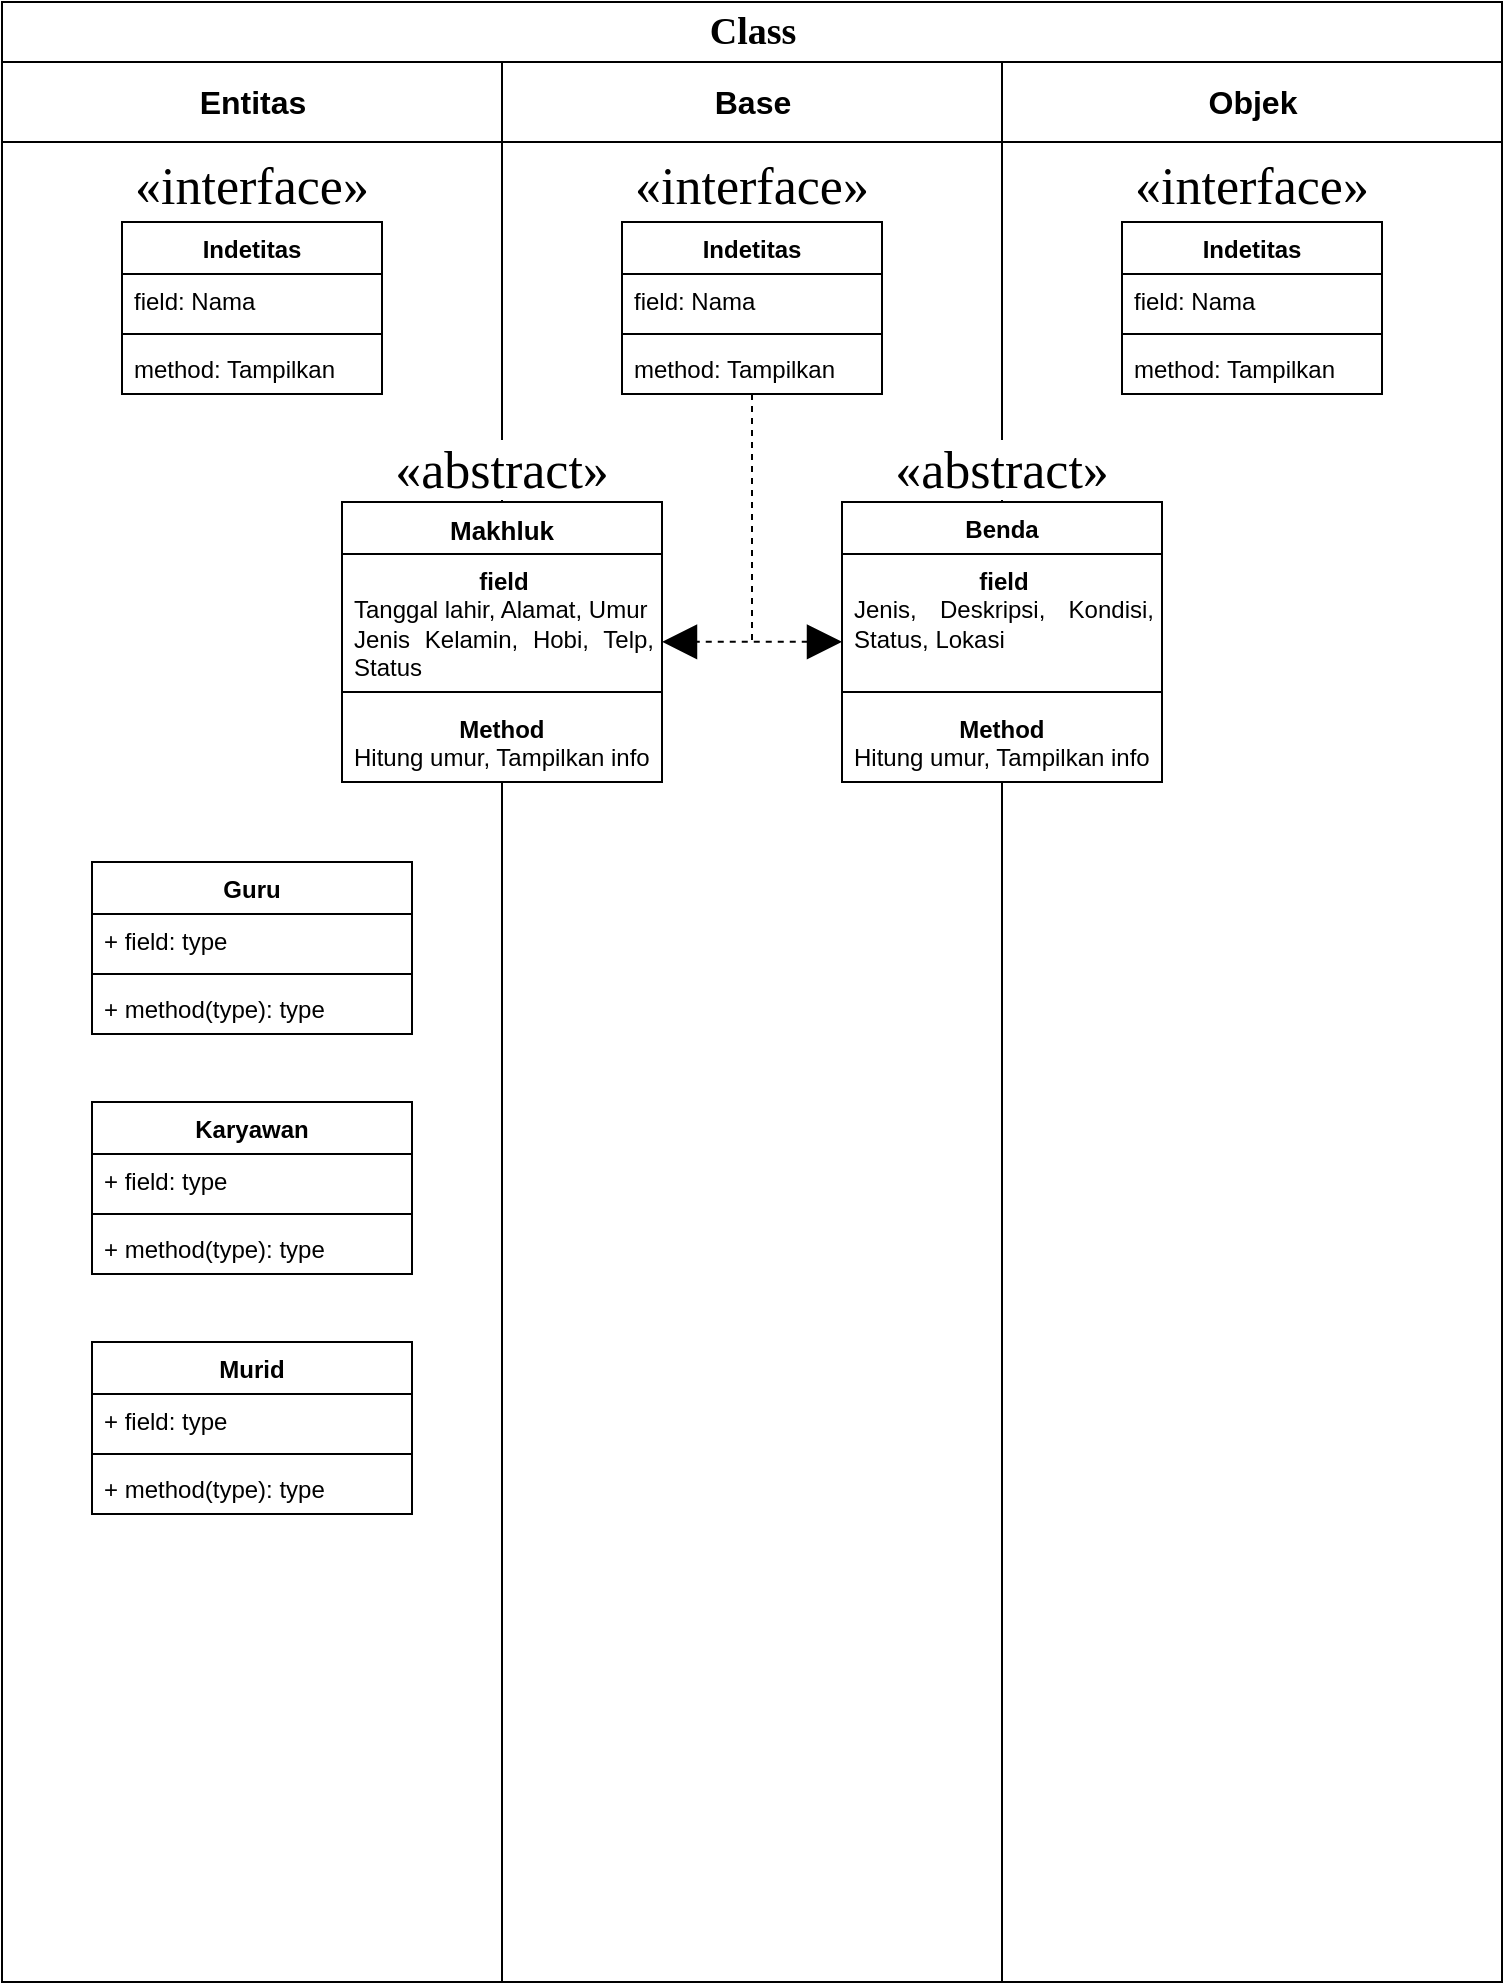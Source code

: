<mxfile version="24.7.0" type="github">
  <diagram name="Page-1" id="0783ab3e-0a74-02c8-0abd-f7b4e66b4bec">
    <mxGraphModel dx="880" dy="427" grid="1" gridSize="10" guides="1" tooltips="1" connect="1" arrows="1" fold="1" page="1" pageScale="1" pageWidth="850" pageHeight="1100" background="none" math="0" shadow="0">
      <root>
        <mxCell id="0" />
        <mxCell id="1" parent="0" />
        <mxCell id="1c1d494c118603dd-1" value="&lt;font style=&quot;font-size: 19px;&quot;&gt;Class&lt;/font&gt;" style="swimlane;html=1;childLayout=stackLayout;startSize=30;rounded=0;shadow=0;comic=0;labelBackgroundColor=none;strokeWidth=1;fontFamily=Verdana;fontSize=12;align=center;verticalAlign=middle;" parent="1" vertex="1">
          <mxGeometry x="40" y="20" width="750" height="990" as="geometry" />
        </mxCell>
        <mxCell id="1c1d494c118603dd-2" value="&lt;font style=&quot;font-size: 16px;&quot;&gt;Entitas&lt;/font&gt;" style="swimlane;html=1;startSize=40;" parent="1c1d494c118603dd-1" vertex="1">
          <mxGeometry y="30" width="250" height="960" as="geometry">
            <mxRectangle y="30" width="40" height="960" as="alternateBounds" />
          </mxGeometry>
        </mxCell>
        <mxCell id="5xHGKNypchPhY560sDNg-34" value="Guru" style="swimlane;fontStyle=1;align=center;verticalAlign=top;childLayout=stackLayout;horizontal=1;startSize=26;horizontalStack=0;resizeParent=1;resizeParentMax=0;resizeLast=0;collapsible=1;marginBottom=0;whiteSpace=wrap;html=1;" parent="1c1d494c118603dd-2" vertex="1">
          <mxGeometry x="45" y="400" width="160" height="86" as="geometry" />
        </mxCell>
        <mxCell id="5xHGKNypchPhY560sDNg-35" value="+ field: type" style="text;strokeColor=none;fillColor=none;align=left;verticalAlign=top;spacingLeft=4;spacingRight=4;overflow=hidden;rotatable=0;points=[[0,0.5],[1,0.5]];portConstraint=eastwest;whiteSpace=wrap;html=1;" parent="5xHGKNypchPhY560sDNg-34" vertex="1">
          <mxGeometry y="26" width="160" height="26" as="geometry" />
        </mxCell>
        <mxCell id="5xHGKNypchPhY560sDNg-36" value="" style="line;strokeWidth=1;fillColor=none;align=left;verticalAlign=middle;spacingTop=-1;spacingLeft=3;spacingRight=3;rotatable=0;labelPosition=right;points=[];portConstraint=eastwest;strokeColor=inherit;" parent="5xHGKNypchPhY560sDNg-34" vertex="1">
          <mxGeometry y="52" width="160" height="8" as="geometry" />
        </mxCell>
        <mxCell id="5xHGKNypchPhY560sDNg-37" value="+ method(type): type" style="text;strokeColor=none;fillColor=none;align=left;verticalAlign=top;spacingLeft=4;spacingRight=4;overflow=hidden;rotatable=0;points=[[0,0.5],[1,0.5]];portConstraint=eastwest;whiteSpace=wrap;html=1;" parent="5xHGKNypchPhY560sDNg-34" vertex="1">
          <mxGeometry y="60" width="160" height="26" as="geometry" />
        </mxCell>
        <mxCell id="5xHGKNypchPhY560sDNg-38" value="Karyawan" style="swimlane;fontStyle=1;align=center;verticalAlign=top;childLayout=stackLayout;horizontal=1;startSize=26;horizontalStack=0;resizeParent=1;resizeParentMax=0;resizeLast=0;collapsible=1;marginBottom=0;whiteSpace=wrap;html=1;" parent="1c1d494c118603dd-2" vertex="1">
          <mxGeometry x="45" y="520" width="160" height="86" as="geometry" />
        </mxCell>
        <mxCell id="5xHGKNypchPhY560sDNg-39" value="+ field: type" style="text;strokeColor=none;fillColor=none;align=left;verticalAlign=top;spacingLeft=4;spacingRight=4;overflow=hidden;rotatable=0;points=[[0,0.5],[1,0.5]];portConstraint=eastwest;whiteSpace=wrap;html=1;" parent="5xHGKNypchPhY560sDNg-38" vertex="1">
          <mxGeometry y="26" width="160" height="26" as="geometry" />
        </mxCell>
        <mxCell id="5xHGKNypchPhY560sDNg-40" value="" style="line;strokeWidth=1;fillColor=none;align=left;verticalAlign=middle;spacingTop=-1;spacingLeft=3;spacingRight=3;rotatable=0;labelPosition=right;points=[];portConstraint=eastwest;strokeColor=inherit;" parent="5xHGKNypchPhY560sDNg-38" vertex="1">
          <mxGeometry y="52" width="160" height="8" as="geometry" />
        </mxCell>
        <mxCell id="5xHGKNypchPhY560sDNg-41" value="+ method(type): type" style="text;strokeColor=none;fillColor=none;align=left;verticalAlign=top;spacingLeft=4;spacingRight=4;overflow=hidden;rotatable=0;points=[[0,0.5],[1,0.5]];portConstraint=eastwest;whiteSpace=wrap;html=1;" parent="5xHGKNypchPhY560sDNg-38" vertex="1">
          <mxGeometry y="60" width="160" height="26" as="geometry" />
        </mxCell>
        <mxCell id="5xHGKNypchPhY560sDNg-42" value="Murid" style="swimlane;fontStyle=1;align=center;verticalAlign=top;childLayout=stackLayout;horizontal=1;startSize=26;horizontalStack=0;resizeParent=1;resizeParentMax=0;resizeLast=0;collapsible=1;marginBottom=0;whiteSpace=wrap;html=1;" parent="1c1d494c118603dd-2" vertex="1">
          <mxGeometry x="45" y="640" width="160" height="86" as="geometry" />
        </mxCell>
        <mxCell id="5xHGKNypchPhY560sDNg-43" value="+ field: type" style="text;strokeColor=none;fillColor=none;align=left;verticalAlign=top;spacingLeft=4;spacingRight=4;overflow=hidden;rotatable=0;points=[[0,0.5],[1,0.5]];portConstraint=eastwest;whiteSpace=wrap;html=1;" parent="5xHGKNypchPhY560sDNg-42" vertex="1">
          <mxGeometry y="26" width="160" height="26" as="geometry" />
        </mxCell>
        <mxCell id="5xHGKNypchPhY560sDNg-44" value="" style="line;strokeWidth=1;fillColor=none;align=left;verticalAlign=middle;spacingTop=-1;spacingLeft=3;spacingRight=3;rotatable=0;labelPosition=right;points=[];portConstraint=eastwest;strokeColor=inherit;" parent="5xHGKNypchPhY560sDNg-42" vertex="1">
          <mxGeometry y="52" width="160" height="8" as="geometry" />
        </mxCell>
        <mxCell id="5xHGKNypchPhY560sDNg-45" value="+ method(type): type" style="text;strokeColor=none;fillColor=none;align=left;verticalAlign=top;spacingLeft=4;spacingRight=4;overflow=hidden;rotatable=0;points=[[0,0.5],[1,0.5]];portConstraint=eastwest;whiteSpace=wrap;html=1;" parent="5xHGKNypchPhY560sDNg-42" vertex="1">
          <mxGeometry y="60" width="160" height="26" as="geometry" />
        </mxCell>
        <mxCell id="y7bwdTRRsD9QSYM4ygGW-6" value="«interface»" style="text;whiteSpace=wrap;html=1;fontFamily=Georgia;fontSize=26;align=center;" vertex="1" parent="1c1d494c118603dd-2">
          <mxGeometry x="35" y="40" width="180" height="50" as="geometry" />
        </mxCell>
        <mxCell id="y7bwdTRRsD9QSYM4ygGW-7" value="&lt;b&gt;Indetitas&lt;/b&gt;" style="swimlane;fontStyle=1;align=center;verticalAlign=top;childLayout=stackLayout;horizontal=1;startSize=26;horizontalStack=0;resizeParent=1;resizeParentMax=0;resizeLast=0;collapsible=1;marginBottom=0;whiteSpace=wrap;html=1;" vertex="1" parent="1c1d494c118603dd-2">
          <mxGeometry x="60" y="80" width="130" height="86" as="geometry" />
        </mxCell>
        <mxCell id="y7bwdTRRsD9QSYM4ygGW-8" value="field: Nama " style="text;strokeColor=none;fillColor=none;align=left;verticalAlign=top;spacingLeft=4;spacingRight=4;overflow=hidden;rotatable=0;points=[[0,0.5],[1,0.5]];portConstraint=eastwest;whiteSpace=wrap;html=1;" vertex="1" parent="y7bwdTRRsD9QSYM4ygGW-7">
          <mxGeometry y="26" width="130" height="26" as="geometry" />
        </mxCell>
        <mxCell id="y7bwdTRRsD9QSYM4ygGW-9" value="" style="line;strokeWidth=1;fillColor=none;align=left;verticalAlign=middle;spacingTop=-1;spacingLeft=3;spacingRight=3;rotatable=0;labelPosition=right;points=[];portConstraint=eastwest;strokeColor=inherit;" vertex="1" parent="y7bwdTRRsD9QSYM4ygGW-7">
          <mxGeometry y="52" width="130" height="8" as="geometry" />
        </mxCell>
        <mxCell id="y7bwdTRRsD9QSYM4ygGW-10" value="method: Tampilkan" style="text;strokeColor=none;fillColor=none;align=left;verticalAlign=top;spacingLeft=4;spacingRight=4;overflow=hidden;rotatable=0;points=[[0,0.5],[1,0.5]];portConstraint=eastwest;whiteSpace=wrap;html=1;" vertex="1" parent="y7bwdTRRsD9QSYM4ygGW-7">
          <mxGeometry y="60" width="130" height="26" as="geometry" />
        </mxCell>
        <mxCell id="1c1d494c118603dd-3" value="&lt;font style=&quot;font-size: 16px;&quot;&gt;Base&lt;/font&gt;" style="swimlane;html=1;startSize=40;" parent="1c1d494c118603dd-1" vertex="1">
          <mxGeometry x="250" y="30" width="250" height="960" as="geometry">
            <mxRectangle x="250" y="20" width="40" height="970" as="alternateBounds" />
          </mxGeometry>
        </mxCell>
        <mxCell id="5xHGKNypchPhY560sDNg-16" value="«interface»" style="text;whiteSpace=wrap;html=1;fontFamily=Georgia;fontSize=26;align=center;" parent="1c1d494c118603dd-3" vertex="1">
          <mxGeometry x="35" y="40" width="180" height="50" as="geometry" />
        </mxCell>
        <mxCell id="5xHGKNypchPhY560sDNg-18" value="&lt;font style=&quot;font-size: 13px;&quot;&gt;Makhluk&lt;/font&gt;" style="swimlane;fontStyle=1;align=center;verticalAlign=top;childLayout=stackLayout;horizontal=1;startSize=26;horizontalStack=0;resizeParent=1;resizeParentMax=0;resizeLast=0;collapsible=1;marginBottom=0;whiteSpace=wrap;html=1;swimlaneFillColor=default;" parent="1c1d494c118603dd-3" vertex="1">
          <mxGeometry x="-80" y="220" width="160" height="140" as="geometry">
            <mxRectangle x="-80" y="210" width="90" height="30" as="alternateBounds" />
          </mxGeometry>
        </mxCell>
        <mxCell id="5xHGKNypchPhY560sDNg-19" value="&lt;div align=&quot;center&quot;&gt;&lt;b&gt;field&lt;/b&gt;&lt;/div&gt;&lt;div align=&quot;justify&quot;&gt;Tanggal lahir, Alamat, Umur&lt;/div&gt;&lt;div&gt;&lt;div align=&quot;justify&quot;&gt;Jenis Kelamin, Hobi, Telp, Status &lt;br&gt;&lt;/div&gt;&lt;br&gt;&lt;/div&gt;&lt;br&gt;&lt;div&gt;&lt;br&gt;&lt;/div&gt;" style="text;align=left;verticalAlign=top;spacingLeft=4;spacingRight=4;overflow=hidden;rotatable=0;points=[[0,0.5],[1,0.5]];portConstraint=eastwest;whiteSpace=wrap;html=1;" parent="5xHGKNypchPhY560sDNg-18" vertex="1">
          <mxGeometry y="26" width="160" height="64" as="geometry" />
        </mxCell>
        <mxCell id="5xHGKNypchPhY560sDNg-20" value="" style="line;strokeWidth=1;fillColor=none;align=left;verticalAlign=middle;spacingTop=-1;spacingLeft=3;spacingRight=3;rotatable=0;labelPosition=right;points=[];portConstraint=eastwest;strokeColor=inherit;" parent="5xHGKNypchPhY560sDNg-18" vertex="1">
          <mxGeometry y="90" width="160" height="10" as="geometry" />
        </mxCell>
        <mxCell id="5xHGKNypchPhY560sDNg-21" value="&lt;div align=&quot;center&quot;&gt;&lt;b&gt;Method&lt;/b&gt;&lt;br&gt;&lt;/div&gt;&lt;div&gt;Hitung umur, Tampilkan info&lt;br&gt;&lt;/div&gt;" style="text;strokeColor=none;fillColor=none;align=left;verticalAlign=top;spacingLeft=4;spacingRight=4;overflow=hidden;rotatable=0;points=[[0,0.5],[1,0.5]];portConstraint=eastwest;whiteSpace=wrap;html=1;" parent="5xHGKNypchPhY560sDNg-18" vertex="1">
          <mxGeometry y="100" width="160" height="40" as="geometry" />
        </mxCell>
        <mxCell id="5xHGKNypchPhY560sDNg-27" value="«abstract»" style="text;whiteSpace=wrap;html=1;fontFamily=Georgia;fontSize=26;align=center;shadow=0;rounded=0;fillColor=default;verticalAlign=middle;" parent="1c1d494c118603dd-3" vertex="1">
          <mxGeometry x="-60" y="189" width="120" height="30" as="geometry" />
        </mxCell>
        <mxCell id="5xHGKNypchPhY560sDNg-33" style="edgeStyle=orthogonalEdgeStyle;rounded=0;orthogonalLoop=1;jettySize=auto;html=1;dashed=1;startArrow=block;startFill=1;endArrow=block;endFill=1;strokeWidth=1;curved=0;shadow=0;flowAnimation=0;jumpStyle=none;sourcePerimeterSpacing=0;targetPerimeterSpacing=0;endSize=15;startSize=15;" parent="1c1d494c118603dd-3" edge="1">
          <mxGeometry relative="1" as="geometry">
            <mxPoint x="170" y="289.89" as="sourcePoint" />
            <mxPoint x="80" y="289.89" as="targetPoint" />
            <Array as="points" />
          </mxGeometry>
        </mxCell>
        <mxCell id="1c1d494c118603dd-4" value="&lt;font style=&quot;font-size: 16px;&quot;&gt;Objek&lt;/font&gt;" style="swimlane;html=1;startSize=40;" parent="1c1d494c118603dd-1" vertex="1">
          <mxGeometry x="500" y="30" width="250" height="960" as="geometry" />
        </mxCell>
        <mxCell id="5xHGKNypchPhY560sDNg-23" value="Benda" style="swimlane;fontStyle=1;align=center;verticalAlign=top;childLayout=stackLayout;horizontal=1;startSize=26;horizontalStack=0;resizeParent=1;resizeParentMax=0;resizeLast=0;collapsible=1;marginBottom=0;whiteSpace=wrap;html=1;swimlaneFillColor=default;" parent="1c1d494c118603dd-4" vertex="1">
          <mxGeometry x="-80" y="220" width="160" height="140" as="geometry">
            <mxRectangle x="-80" y="220" width="90" height="30" as="alternateBounds" />
          </mxGeometry>
        </mxCell>
        <mxCell id="5xHGKNypchPhY560sDNg-24" value="&lt;div align=&quot;center&quot;&gt;&lt;b&gt;field&lt;/b&gt;&lt;/div&gt;&lt;div align=&quot;justify&quot;&gt;Jenis, Deskripsi, Kondisi, Status, Lokasi&lt;br&gt;&lt;/div&gt;&lt;div&gt;&lt;br&gt;&lt;/div&gt;&lt;br&gt;&lt;div&gt;&lt;br&gt;&lt;/div&gt;" style="text;align=left;verticalAlign=top;spacingLeft=4;spacingRight=4;overflow=hidden;rotatable=0;points=[[0,0.5],[1,0.5]];portConstraint=eastwest;whiteSpace=wrap;html=1;" parent="5xHGKNypchPhY560sDNg-23" vertex="1">
          <mxGeometry y="26" width="160" height="64" as="geometry" />
        </mxCell>
        <mxCell id="5xHGKNypchPhY560sDNg-25" value="" style="line;strokeWidth=1;fillColor=none;align=left;verticalAlign=middle;spacingTop=-1;spacingLeft=3;spacingRight=3;rotatable=0;labelPosition=right;points=[];portConstraint=eastwest;strokeColor=inherit;" parent="5xHGKNypchPhY560sDNg-23" vertex="1">
          <mxGeometry y="90" width="160" height="10" as="geometry" />
        </mxCell>
        <mxCell id="5xHGKNypchPhY560sDNg-26" value="&lt;div align=&quot;center&quot;&gt;&lt;b&gt;Method&lt;/b&gt;&lt;br&gt;&lt;/div&gt;&lt;div&gt;Hitung umur, Tampilkan info&lt;br&gt;&lt;/div&gt;" style="text;strokeColor=none;fillColor=none;align=left;verticalAlign=top;spacingLeft=4;spacingRight=4;overflow=hidden;rotatable=0;points=[[0,0.5],[1,0.5]];portConstraint=eastwest;whiteSpace=wrap;html=1;" parent="5xHGKNypchPhY560sDNg-23" vertex="1">
          <mxGeometry y="100" width="160" height="40" as="geometry" />
        </mxCell>
        <mxCell id="5xHGKNypchPhY560sDNg-29" value="«abstract»" style="text;whiteSpace=wrap;html=1;fontFamily=Georgia;fontSize=26;align=center;shadow=0;rounded=0;fillColor=default;verticalAlign=middle;" parent="1c1d494c118603dd-4" vertex="1">
          <mxGeometry x="-60" y="189" width="120" height="30" as="geometry" />
        </mxCell>
        <mxCell id="y7bwdTRRsD9QSYM4ygGW-1" value="«interface»" style="text;whiteSpace=wrap;html=1;fontFamily=Georgia;fontSize=26;align=center;" vertex="1" parent="1c1d494c118603dd-4">
          <mxGeometry x="35" y="40" width="180" height="50" as="geometry" />
        </mxCell>
        <mxCell id="y7bwdTRRsD9QSYM4ygGW-2" value="&lt;b&gt;Indetitas&lt;/b&gt;" style="swimlane;fontStyle=1;align=center;verticalAlign=top;childLayout=stackLayout;horizontal=1;startSize=26;horizontalStack=0;resizeParent=1;resizeParentMax=0;resizeLast=0;collapsible=1;marginBottom=0;whiteSpace=wrap;html=1;" vertex="1" parent="1c1d494c118603dd-4">
          <mxGeometry x="60" y="80" width="130" height="86" as="geometry" />
        </mxCell>
        <mxCell id="y7bwdTRRsD9QSYM4ygGW-3" value="field: Nama " style="text;strokeColor=none;fillColor=none;align=left;verticalAlign=top;spacingLeft=4;spacingRight=4;overflow=hidden;rotatable=0;points=[[0,0.5],[1,0.5]];portConstraint=eastwest;whiteSpace=wrap;html=1;" vertex="1" parent="y7bwdTRRsD9QSYM4ygGW-2">
          <mxGeometry y="26" width="130" height="26" as="geometry" />
        </mxCell>
        <mxCell id="y7bwdTRRsD9QSYM4ygGW-4" value="" style="line;strokeWidth=1;fillColor=none;align=left;verticalAlign=middle;spacingTop=-1;spacingLeft=3;spacingRight=3;rotatable=0;labelPosition=right;points=[];portConstraint=eastwest;strokeColor=inherit;" vertex="1" parent="y7bwdTRRsD9QSYM4ygGW-2">
          <mxGeometry y="52" width="130" height="8" as="geometry" />
        </mxCell>
        <mxCell id="y7bwdTRRsD9QSYM4ygGW-5" value="method: Tampilkan" style="text;strokeColor=none;fillColor=none;align=left;verticalAlign=top;spacingLeft=4;spacingRight=4;overflow=hidden;rotatable=0;points=[[0,0.5],[1,0.5]];portConstraint=eastwest;whiteSpace=wrap;html=1;" vertex="1" parent="y7bwdTRRsD9QSYM4ygGW-2">
          <mxGeometry y="60" width="130" height="26" as="geometry" />
        </mxCell>
        <mxCell id="5xHGKNypchPhY560sDNg-30" style="edgeStyle=orthogonalEdgeStyle;rounded=0;orthogonalLoop=1;jettySize=auto;html=1;exitX=0.5;exitY=1;exitDx=0;exitDy=0;dashed=1;startArrow=none;startFill=0;endArrow=none;endFill=0;strokeWidth=1;curved=0;shadow=0;flowAnimation=0;jumpStyle=none;sourcePerimeterSpacing=0;targetPerimeterSpacing=0;endSize=15;startSize=6;" parent="1" source="5xHGKNypchPhY560sDNg-12" edge="1">
          <mxGeometry relative="1" as="geometry">
            <mxPoint x="415" y="340" as="targetPoint" />
          </mxGeometry>
        </mxCell>
        <mxCell id="5xHGKNypchPhY560sDNg-12" value="&lt;b&gt;Indetitas&lt;/b&gt;" style="swimlane;fontStyle=1;align=center;verticalAlign=top;childLayout=stackLayout;horizontal=1;startSize=26;horizontalStack=0;resizeParent=1;resizeParentMax=0;resizeLast=0;collapsible=1;marginBottom=0;whiteSpace=wrap;html=1;" parent="1" vertex="1">
          <mxGeometry x="350" y="130" width="130" height="86" as="geometry" />
        </mxCell>
        <mxCell id="5xHGKNypchPhY560sDNg-13" value="field: Nama " style="text;strokeColor=none;fillColor=none;align=left;verticalAlign=top;spacingLeft=4;spacingRight=4;overflow=hidden;rotatable=0;points=[[0,0.5],[1,0.5]];portConstraint=eastwest;whiteSpace=wrap;html=1;" parent="5xHGKNypchPhY560sDNg-12" vertex="1">
          <mxGeometry y="26" width="130" height="26" as="geometry" />
        </mxCell>
        <mxCell id="5xHGKNypchPhY560sDNg-14" value="" style="line;strokeWidth=1;fillColor=none;align=left;verticalAlign=middle;spacingTop=-1;spacingLeft=3;spacingRight=3;rotatable=0;labelPosition=right;points=[];portConstraint=eastwest;strokeColor=inherit;" parent="5xHGKNypchPhY560sDNg-12" vertex="1">
          <mxGeometry y="52" width="130" height="8" as="geometry" />
        </mxCell>
        <mxCell id="5xHGKNypchPhY560sDNg-15" value="method: Tampilkan" style="text;strokeColor=none;fillColor=none;align=left;verticalAlign=top;spacingLeft=4;spacingRight=4;overflow=hidden;rotatable=0;points=[[0,0.5],[1,0.5]];portConstraint=eastwest;whiteSpace=wrap;html=1;" parent="5xHGKNypchPhY560sDNg-12" vertex="1">
          <mxGeometry y="60" width="130" height="26" as="geometry" />
        </mxCell>
      </root>
    </mxGraphModel>
  </diagram>
</mxfile>

